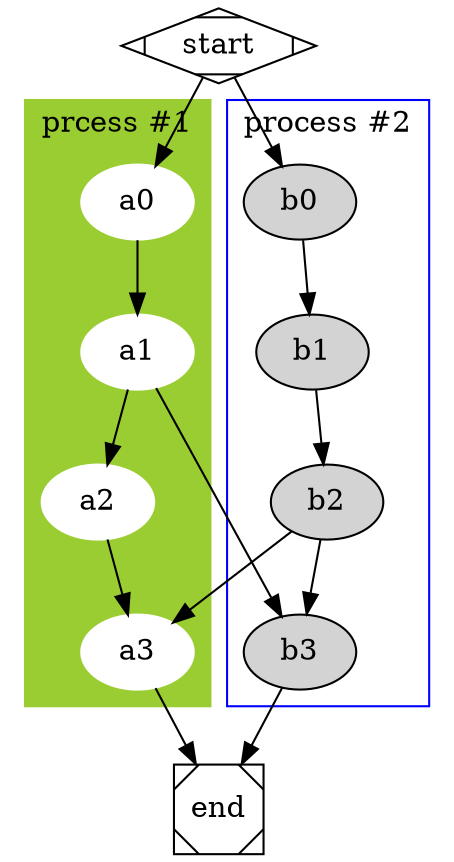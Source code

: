 /*
    digraph graph_text_underline{
    node[shape=record];
        a -> b;
        b -> c;
        b[shape=underline, label="text with underline"];
    }


digraph node_and_edge {
    node[shape=record];
    T [label="Teacher"];      // node T
    P [label="Pupil"];       // node P

    T->P [label="Instructions", fontcolor=darkgreen]; // edge T->P
}



    digraph structs {
      node[shape=record]
      struct1 [label="<f0> left|<f1> mid\ dle|<f2> right"];
      struct2 [label="{<f0> one|<f1> two\n\n\n}" shape=Mrecord];
      struct3 [label="hello\nworld |{ b |{c|<here> d|e}| f}| g | h"];
      struct1:f1 -> struct2:f0;
      struct1:f0 -> struct3:here;
        
       node1[shape=box, label="from northeast to southwest"];
       node1:ne -> node1:sw;
    }

*/
    digraph g {
	subgraph cluster0 {
		//我是一个子图，subgraph定义了我，
		node[style = filled, color = white];
		//我之内的节点都是这种样式
		style = filled;
		//我的样式是填充
		color = yellowgreen;
		//我的颜色
		a0->a1->a2->a3;
		label = "prcess #1"
		//我的标题
	}

	subgraph cluster1 {
		//我也是一个子图
		node[style = filled];
		b0->b1->b2->b3;
		label = "process #2";
		color = blue;
	}

	//定义完毕之后，下面还是连接了
	start->a0;
	start->b0;
	a1->b3;
	b2->a3;
	a3->end;
	b3->end;
	
	start[shape=Mdiamond];
	end[shape=Msquare];
}

